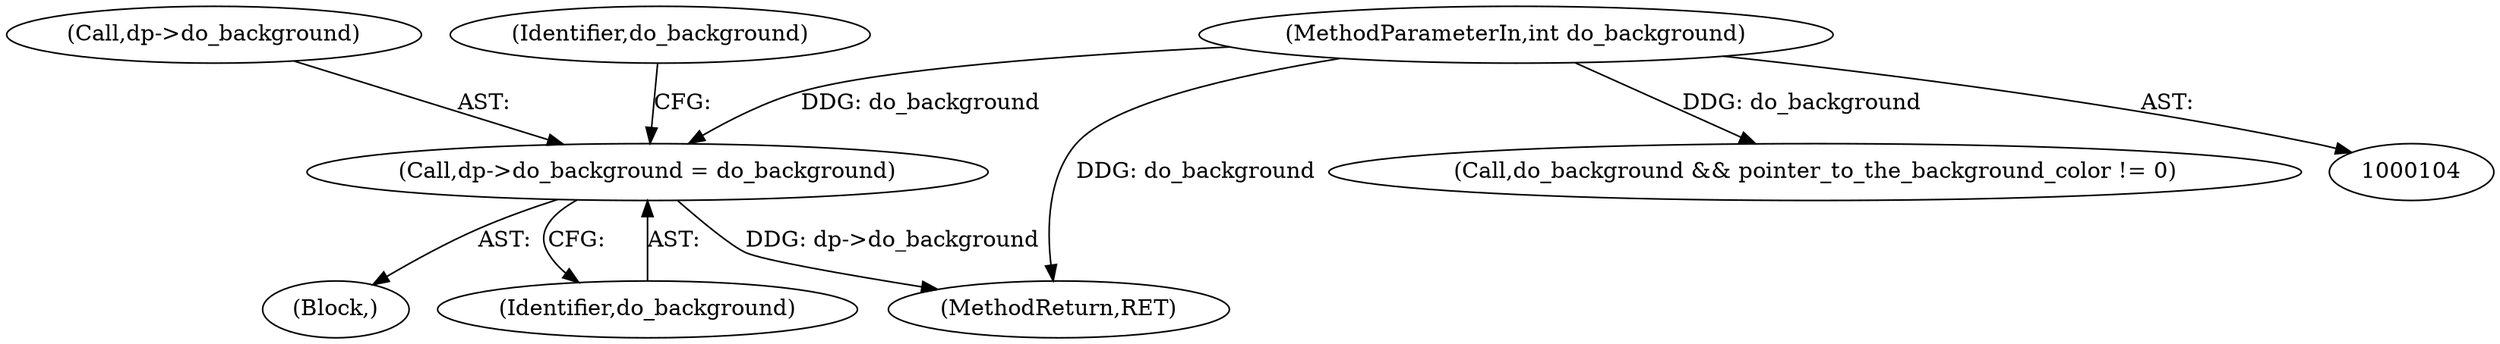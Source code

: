 digraph "1_Android_9d4853418ab2f754c2b63e091c29c5529b8b86ca_45@pointer" {
"1000178" [label="(Call,dp->do_background = do_background)"];
"1000115" [label="(MethodParameterIn,int do_background)"];
"1000118" [label="(Block,)"];
"1000115" [label="(MethodParameterIn,int do_background)"];
"1000179" [label="(Call,dp->do_background)"];
"1000184" [label="(Call,do_background && pointer_to_the_background_color != 0)"];
"1000178" [label="(Call,dp->do_background = do_background)"];
"1000185" [label="(Identifier,do_background)"];
"1000182" [label="(Identifier,do_background)"];
"1000219" [label="(MethodReturn,RET)"];
"1000178" -> "1000118"  [label="AST: "];
"1000178" -> "1000182"  [label="CFG: "];
"1000179" -> "1000178"  [label="AST: "];
"1000182" -> "1000178"  [label="AST: "];
"1000185" -> "1000178"  [label="CFG: "];
"1000178" -> "1000219"  [label="DDG: dp->do_background"];
"1000115" -> "1000178"  [label="DDG: do_background"];
"1000115" -> "1000104"  [label="AST: "];
"1000115" -> "1000219"  [label="DDG: do_background"];
"1000115" -> "1000184"  [label="DDG: do_background"];
}
